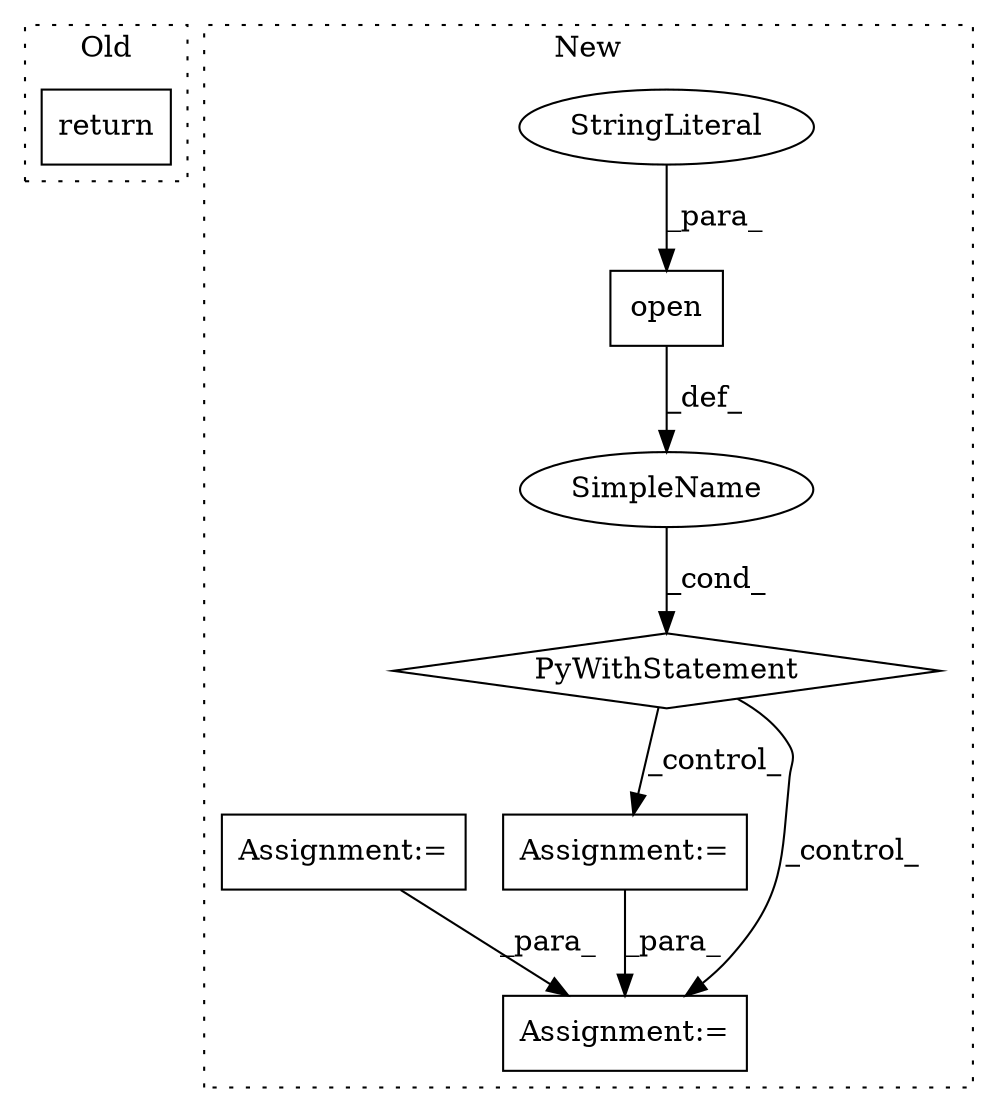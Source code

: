 digraph G {
subgraph cluster0 {
1 [label="return" a="41" s="3548" l="7" shape="box"];
label = "Old";
style="dotted";
}
subgraph cluster1 {
2 [label="open" a="32" s="3674,3700" l="5,1" shape="box"];
3 [label="PyWithStatement" a="104" s="3664,3701" l="10,2" shape="diamond"];
4 [label="Assignment:=" a="7" s="3814" l="1" shape="box"];
5 [label="SimpleName" a="42" s="" l="" shape="ellipse"];
6 [label="StringLiteral" a="45" s="3693" l="7" shape="ellipse"];
7 [label="Assignment:=" a="7" s="3846" l="1" shape="box"];
8 [label="Assignment:=" a="7" s="3601" l="2" shape="box"];
label = "New";
style="dotted";
}
2 -> 5 [label="_def_"];
3 -> 4 [label="_control_"];
3 -> 7 [label="_control_"];
4 -> 7 [label="_para_"];
5 -> 3 [label="_cond_"];
6 -> 2 [label="_para_"];
8 -> 7 [label="_para_"];
}